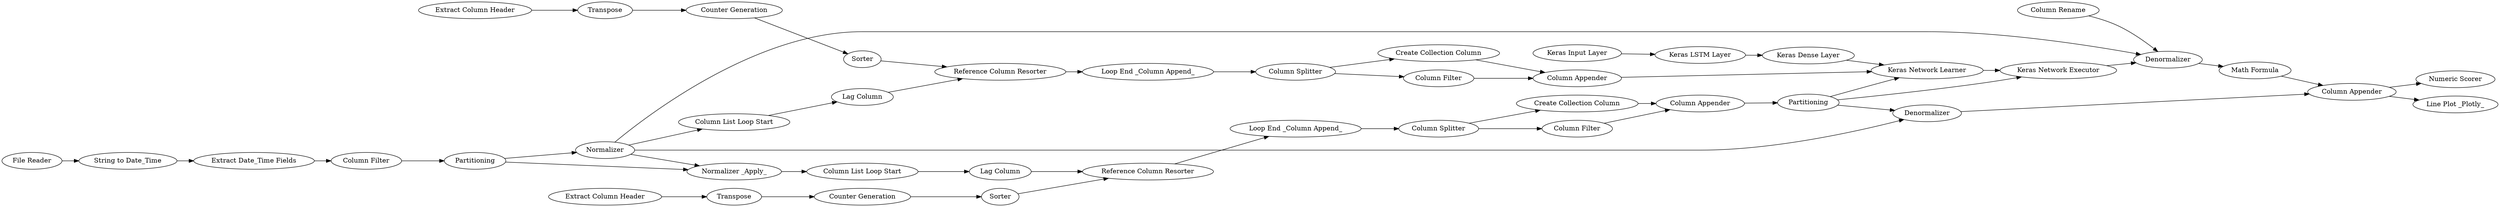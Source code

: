 digraph {
	"-3367989907197495819_150" [label=Partitioning]
	"-3367989907197495819_147" [label="Keras Dense Layer"]
	"6805739095528892276_142" [label="Column Filter"]
	"-3367989907197495819_146" [label="Keras LSTM Layer"]
	"-3367989907197495819_153" [label=Normalizer]
	"5373594161680928088_154" [label=Denormalizer]
	"-3367989907197495819_156" [label=Denormalizer]
	"-2121546272928815553_181" [label="Lag Column"]
	"487347820526013214_80" [label=Sorter]
	"487347820526013214_79" [label="Counter Generation"]
	"6805739095528892276_143" [label="Create Collection Column"]
	"6805739095528892276_136" [label="Column List Loop Start"]
	"-3367989907197495819_148" [label="Keras Network Learner"]
	"487347820526013214_76" [label="Reference Column Resorter"]
	"-2121546272928815553_178" [label="Column List Loop Start"]
	"5373594161680928088_157" [label="Math Formula"]
	"6805739095528892276_139" [label="Lag Column"]
	"487347820526013214_77" [label="Extract Column Header"]
	"-3367989907197495819_175" [label=Partitioning]
	"-2121546272928815553_182" [label="Column Splitter"]
	"6805739095528892276_141" [label="Column Splitter"]
	"-3367989907197495819_152" [label="Numeric Scorer"]
	"-3653071717000463003_138" [label="Column Filter"]
	"-3653071717000463003_161" [label="Extract Date_Time Fields"]
	"-1262713416908866512_80" [label=Sorter]
	"5373594161680928088_155" [label="Column Rename"]
	"-3653071717000463003_160" [label="String to Date_Time"]
	"6805739095528892276_137" [label="Loop End _Column Append_"]
	"-3367989907197495819_184" [label="Normalizer _Apply_"]
	"-3367989907197495819_159" [label="Line Plot _Plotly_"]
	"-3367989907197495819_151" [label="Keras Network Executor"]
	"-1262713416908866512_78" [label=Transpose]
	"-3367989907197495819_145" [label="Keras Input Layer"]
	"-2121546272928815553_183" [label="Loop End _Column Append_"]
	"-2121546272928815553_179" [label="Create Collection Column"]
	"-3367989907197495819_135" [label="File Reader"]
	"-1262713416908866512_76" [label="Reference Column Resorter"]
	"-2121546272928815553_180" [label="Column Appender"]
	"-3367989907197495819_158" [label="Column Appender"]
	"-1262713416908866512_77" [label="Extract Column Header"]
	"-1262713416908866512_79" [label="Counter Generation"]
	"6805739095528892276_144" [label="Column Appender"]
	"-2121546272928815553_176" [label="Column Filter"]
	"487347820526013214_78" [label=Transpose]
	"-2121546272928815553_183" -> "-2121546272928815553_182"
	"-3367989907197495819_146" -> "-3367989907197495819_147"
	"-3367989907197495819_145" -> "-3367989907197495819_146"
	"-3367989907197495819_184" -> "-2121546272928815553_178"
	"6805739095528892276_141" -> "6805739095528892276_142"
	"-2121546272928815553_181" -> "-1262713416908866512_76"
	"-3653071717000463003_138" -> "-3367989907197495819_175"
	"-2121546272928815553_180" -> "-3367989907197495819_150"
	"-1262713416908866512_79" -> "-1262713416908866512_80"
	"6805739095528892276_143" -> "6805739095528892276_144"
	"-3367989907197495819_150" -> "-3367989907197495819_156"
	"-3367989907197495819_147" -> "-3367989907197495819_148"
	"-1262713416908866512_78" -> "-1262713416908866512_79"
	"5373594161680928088_154" -> "5373594161680928088_157"
	"487347820526013214_79" -> "487347820526013214_80"
	"-3367989907197495819_153" -> "-3367989907197495819_184"
	"-3367989907197495819_153" -> "5373594161680928088_154"
	"-2121546272928815553_182" -> "-2121546272928815553_179"
	"487347820526013214_78" -> "487347820526013214_79"
	"-3367989907197495819_158" -> "-3367989907197495819_152"
	"5373594161680928088_155" -> "5373594161680928088_154"
	"-3367989907197495819_153" -> "-3367989907197495819_156"
	"487347820526013214_77" -> "487347820526013214_78"
	"-1262713416908866512_77" -> "-1262713416908866512_78"
	"-3367989907197495819_150" -> "-3367989907197495819_151"
	"6805739095528892276_144" -> "-3367989907197495819_148"
	"-2121546272928815553_182" -> "-2121546272928815553_176"
	"-3653071717000463003_160" -> "-3653071717000463003_161"
	"-3367989907197495819_175" -> "-3367989907197495819_184"
	"-3367989907197495819_175" -> "-3367989907197495819_153"
	"-3367989907197495819_156" -> "-3367989907197495819_158"
	"5373594161680928088_157" -> "-3367989907197495819_158"
	"-1262713416908866512_80" -> "-1262713416908866512_76"
	"487347820526013214_76" -> "6805739095528892276_137"
	"-1262713416908866512_76" -> "-2121546272928815553_183"
	"6805739095528892276_141" -> "6805739095528892276_143"
	"6805739095528892276_137" -> "6805739095528892276_141"
	"-3367989907197495819_150" -> "-3367989907197495819_148"
	"-3367989907197495819_135" -> "-3653071717000463003_160"
	"-2121546272928815553_179" -> "-2121546272928815553_180"
	"6805739095528892276_136" -> "6805739095528892276_139"
	"-2121546272928815553_178" -> "-2121546272928815553_181"
	"6805739095528892276_139" -> "487347820526013214_76"
	"-3653071717000463003_161" -> "-3653071717000463003_138"
	"-3367989907197495819_153" -> "6805739095528892276_136"
	"-2121546272928815553_176" -> "-2121546272928815553_180"
	"487347820526013214_80" -> "487347820526013214_76"
	"6805739095528892276_142" -> "6805739095528892276_144"
	"-3367989907197495819_158" -> "-3367989907197495819_159"
	"-3367989907197495819_148" -> "-3367989907197495819_151"
	"-3367989907197495819_151" -> "5373594161680928088_154"
	rankdir=LR
}
